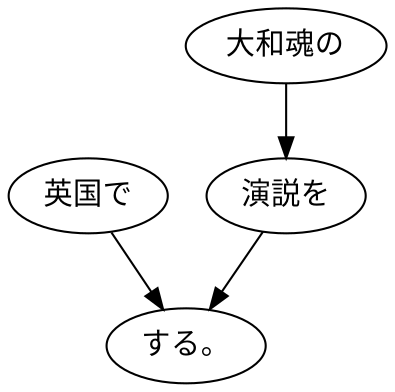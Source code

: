 digraph graph3856 {
	node0 [label="英国で"];
	node1 [label="大和魂の"];
	node2 [label="演説を"];
	node3 [label="する。"];
	node0 -> node3;
	node1 -> node2;
	node2 -> node3;
}
